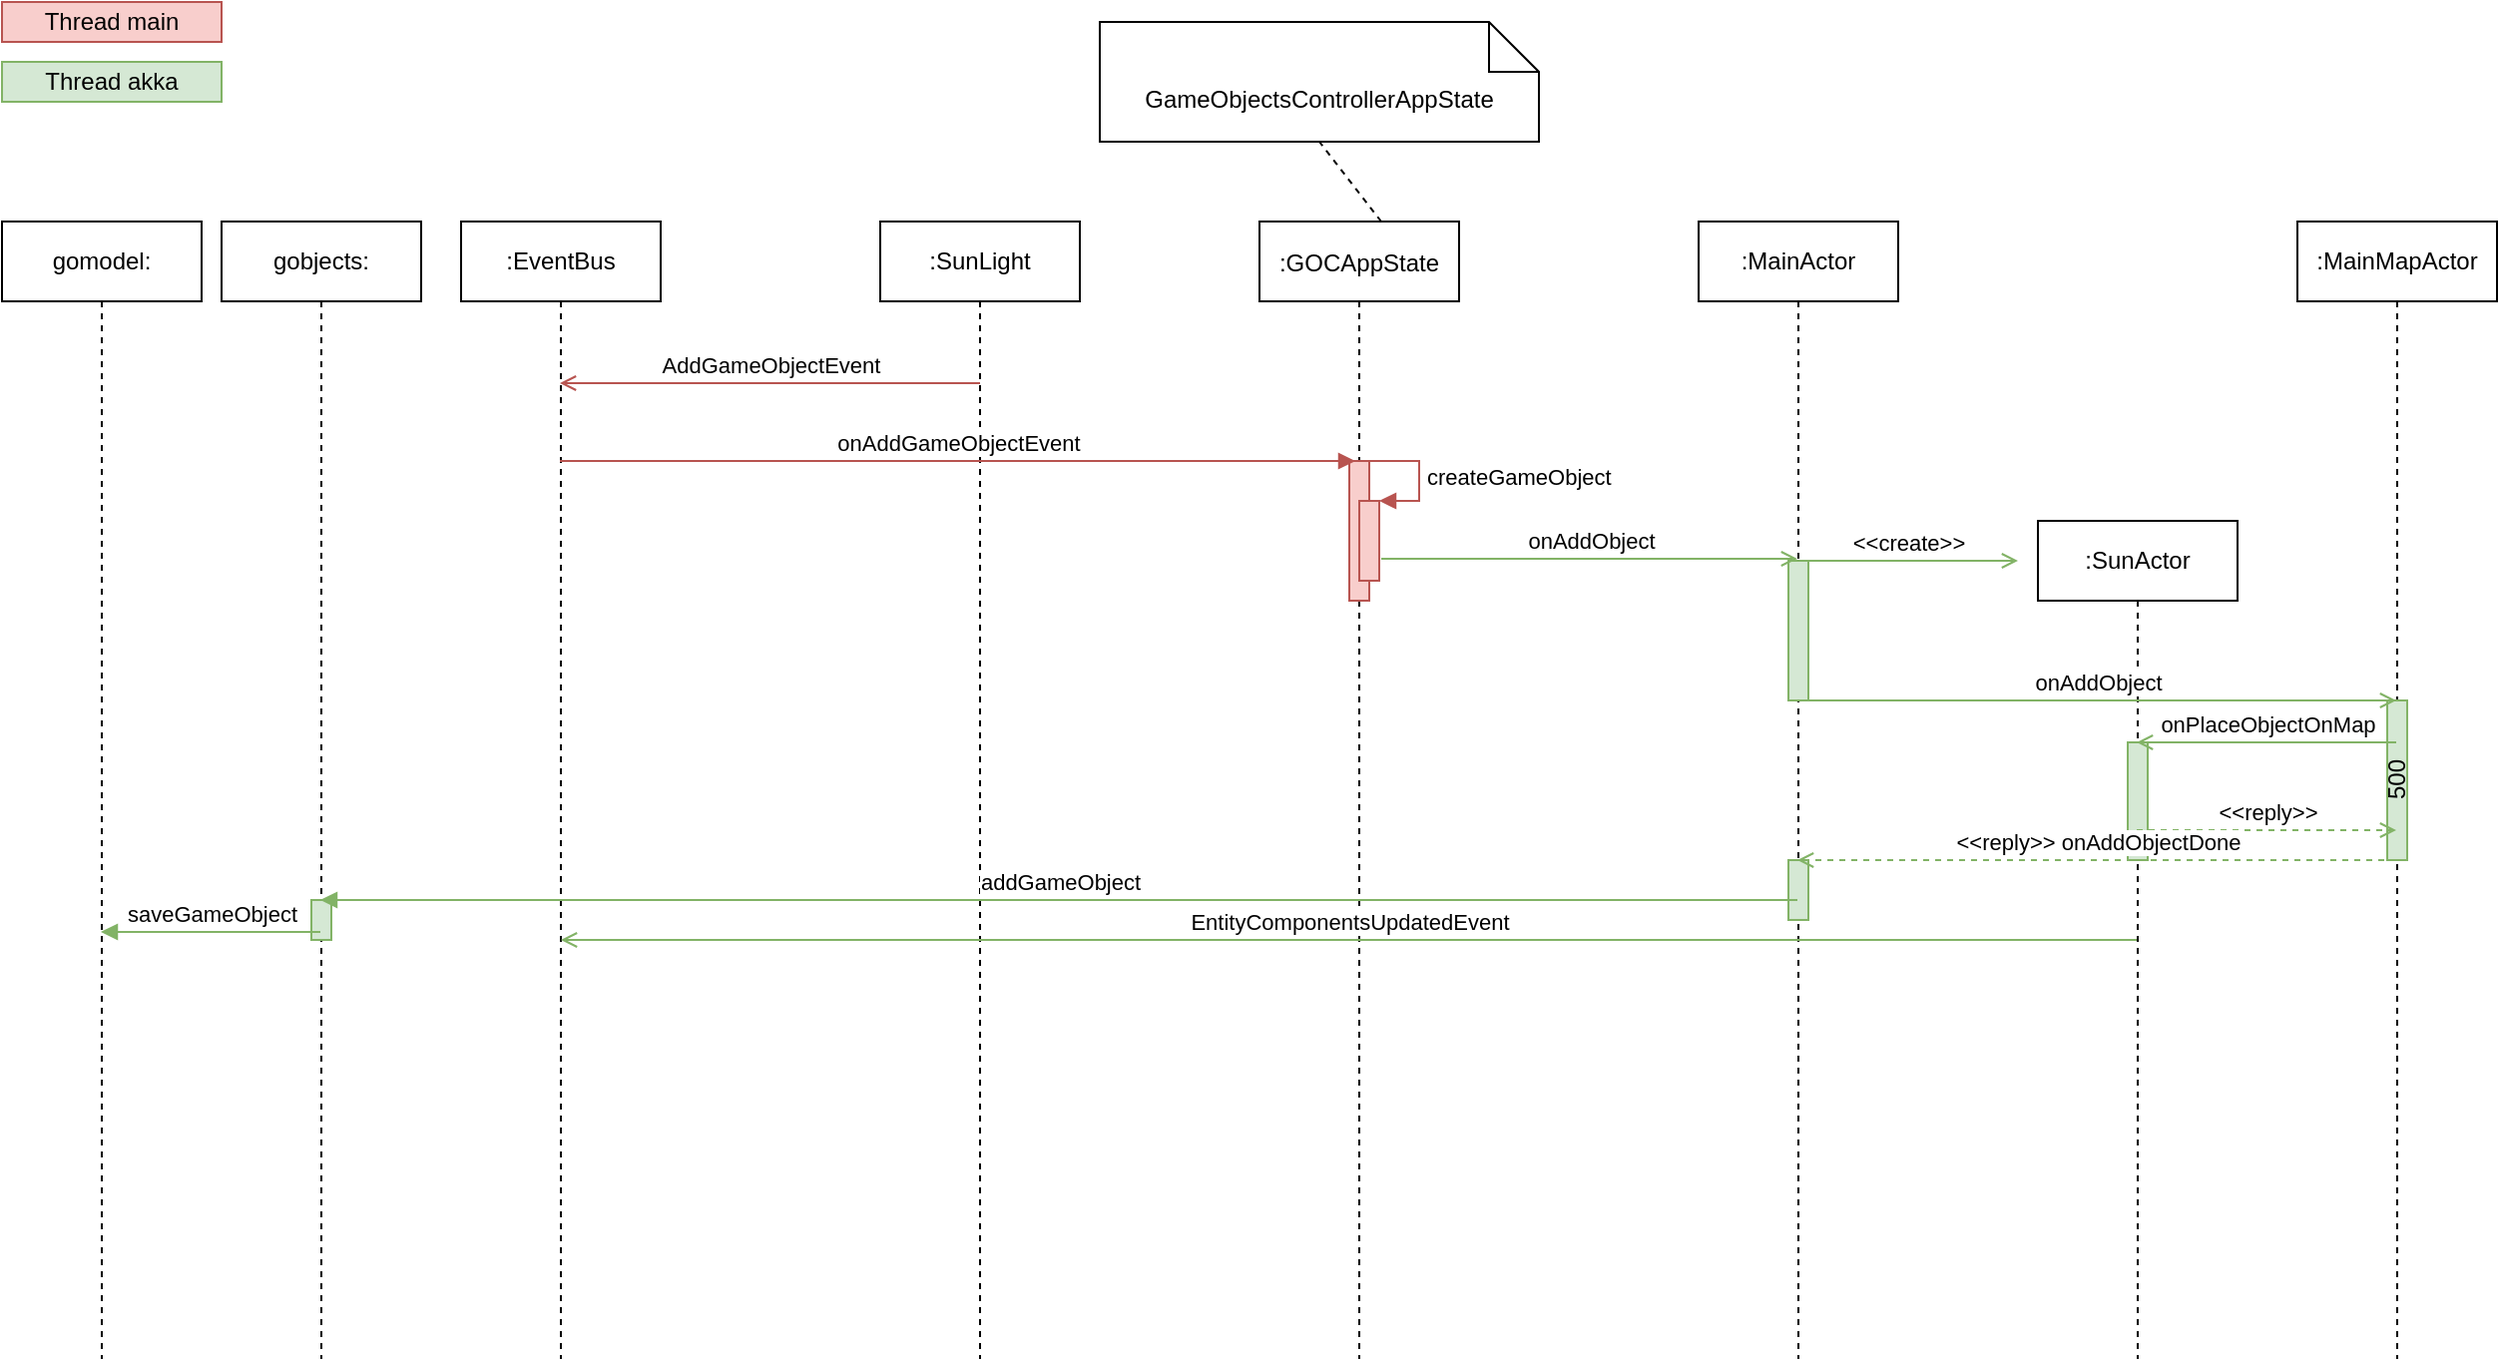 <mxfile version="13.11.0" type="github">
  <diagram id="vtLuwGIv9xebMNcSjZj7" name="Page-1">
    <mxGraphModel dx="1216" dy="767" grid="1" gridSize="10" guides="1" tooltips="1" connect="1" arrows="1" fold="1" page="1" pageScale="1" pageWidth="850" pageHeight="1100" math="0" shadow="0">
      <root>
        <mxCell id="0" />
        <mxCell id="1" parent="0" />
        <mxCell id="Ci0zy3aDHtbK-gbd4pcx-1" value=":SunLight" style="shape=umlLifeline;perimeter=lifelinePerimeter;whiteSpace=wrap;html=1;container=1;collapsible=0;recursiveResize=0;outlineConnect=0;" parent="1" vertex="1">
          <mxGeometry x="450" y="120" width="100" height="570" as="geometry" />
        </mxCell>
        <mxCell id="Ci0zy3aDHtbK-gbd4pcx-2" value=":EventBus" style="shape=umlLifeline;perimeter=lifelinePerimeter;whiteSpace=wrap;html=1;container=1;collapsible=0;recursiveResize=0;outlineConnect=0;" parent="1" vertex="1">
          <mxGeometry x="240" y="120" width="100" height="570" as="geometry" />
        </mxCell>
        <mxCell id="Ci0zy3aDHtbK-gbd4pcx-3" value="AddGameObjectEvent" style="html=1;verticalAlign=bottom;endArrow=open;endFill=0;fillColor=#f8cecc;strokeColor=#b85450;" parent="1" edge="1">
          <mxGeometry width="80" relative="1" as="geometry">
            <mxPoint x="500" y="201" as="sourcePoint" />
            <mxPoint x="289.5" y="201" as="targetPoint" />
          </mxGeometry>
        </mxCell>
        <mxCell id="Ci0zy3aDHtbK-gbd4pcx-4" value=":GOCAppState" style="shape=umlLifeline;perimeter=lifelinePerimeter;container=1;collapsible=0;recursiveResize=0;rounded=0;shadow=0;strokeWidth=1;" parent="1" vertex="1">
          <mxGeometry x="640" y="120" width="100" height="570" as="geometry" />
        </mxCell>
        <mxCell id="Ci0zy3aDHtbK-gbd4pcx-5" value="" style="html=1;points=[];perimeter=orthogonalPerimeter;fillColor=#f8cecc;strokeColor=#b85450;" parent="Ci0zy3aDHtbK-gbd4pcx-4" vertex="1">
          <mxGeometry x="45" y="120" width="10" height="70" as="geometry" />
        </mxCell>
        <mxCell id="Ci0zy3aDHtbK-gbd4pcx-6" value="GameObjectsControllerAppState" style="shape=note2;boundedLbl=1;whiteSpace=wrap;html=1;size=25;verticalAlign=top;align=center;" parent="1" vertex="1">
          <mxGeometry x="560" y="20" width="220" height="60" as="geometry" />
        </mxCell>
        <mxCell id="Ci0zy3aDHtbK-gbd4pcx-7" value="" style="endArrow=none;dashed=1;html=1;entryX=0.5;entryY=1;entryDx=0;entryDy=0;entryPerimeter=0;exitX=0.46;exitY=0;exitDx=0;exitDy=0;exitPerimeter=0;" parent="1" target="Ci0zy3aDHtbK-gbd4pcx-6" edge="1">
          <mxGeometry width="50" height="50" relative="1" as="geometry">
            <mxPoint x="701" y="120" as="sourcePoint" />
            <mxPoint x="805" y="390" as="targetPoint" />
          </mxGeometry>
        </mxCell>
        <mxCell id="Ci0zy3aDHtbK-gbd4pcx-8" value="onAddGameObjectEvent" style="html=1;verticalAlign=bottom;endArrow=block;entryX=0.48;entryY=0.8;entryDx=0;entryDy=0;entryPerimeter=0;fillColor=#f8cecc;strokeColor=#b85450;" parent="1" edge="1">
          <mxGeometry width="80" relative="1" as="geometry">
            <mxPoint x="289.5" y="240" as="sourcePoint" />
            <mxPoint x="688" y="240" as="targetPoint" />
          </mxGeometry>
        </mxCell>
        <mxCell id="Ci0zy3aDHtbK-gbd4pcx-9" value="" style="html=1;points=[];perimeter=orthogonalPerimeter;fillColor=#f8cecc;strokeColor=#b85450;" parent="1" vertex="1">
          <mxGeometry x="690" y="260" width="10" height="40" as="geometry" />
        </mxCell>
        <mxCell id="Ci0zy3aDHtbK-gbd4pcx-10" value="createGameObject" style="edgeStyle=orthogonalEdgeStyle;html=1;align=left;spacingLeft=2;endArrow=block;rounded=0;entryX=1;entryY=0;fillColor=#f8cecc;strokeColor=#b85450;" parent="1" target="Ci0zy3aDHtbK-gbd4pcx-9" edge="1">
          <mxGeometry relative="1" as="geometry">
            <mxPoint x="695" y="240" as="sourcePoint" />
            <Array as="points">
              <mxPoint x="720" y="240" />
            </Array>
          </mxGeometry>
        </mxCell>
        <mxCell id="Ci0zy3aDHtbK-gbd4pcx-11" value=":MainActor" style="shape=umlLifeline;perimeter=lifelinePerimeter;whiteSpace=wrap;html=1;container=1;collapsible=0;recursiveResize=0;outlineConnect=0;" parent="1" vertex="1">
          <mxGeometry x="860" y="120" width="100" height="570" as="geometry" />
        </mxCell>
        <mxCell id="Ci0zy3aDHtbK-gbd4pcx-15" value="" style="html=1;points=[];perimeter=orthogonalPerimeter;fillColor=#d5e8d4;strokeColor=#82b366;" parent="Ci0zy3aDHtbK-gbd4pcx-11" vertex="1">
          <mxGeometry x="45" y="170" width="10" height="70" as="geometry" />
        </mxCell>
        <mxCell id="j3H5Do7mg6AJXIIl2AUD-10" value="" style="html=1;points=[];perimeter=orthogonalPerimeter;fillColor=#d5e8d4;strokeColor=#82b366;" vertex="1" parent="Ci0zy3aDHtbK-gbd4pcx-11">
          <mxGeometry x="45" y="320" width="10" height="30" as="geometry" />
        </mxCell>
        <mxCell id="Ci0zy3aDHtbK-gbd4pcx-12" value="onAddObject" style="html=1;verticalAlign=bottom;endArrow=open;exitX=1.1;exitY=0.725;exitDx=0;exitDy=0;exitPerimeter=0;endFill=0;fillColor=#d5e8d4;strokeColor=#82b366;" parent="1" source="Ci0zy3aDHtbK-gbd4pcx-9" target="Ci0zy3aDHtbK-gbd4pcx-11" edge="1">
          <mxGeometry width="80" relative="1" as="geometry">
            <mxPoint x="580" y="360" as="sourcePoint" />
            <mxPoint x="660" y="360" as="targetPoint" />
          </mxGeometry>
        </mxCell>
        <mxCell id="Ci0zy3aDHtbK-gbd4pcx-13" value=":SunActor" style="shape=umlLifeline;perimeter=lifelinePerimeter;whiteSpace=wrap;html=1;container=1;collapsible=0;recursiveResize=0;outlineConnect=0;" parent="1" vertex="1">
          <mxGeometry x="1030" y="270" width="100" height="420" as="geometry" />
        </mxCell>
        <mxCell id="j3H5Do7mg6AJXIIl2AUD-7" value="" style="html=1;points=[];perimeter=orthogonalPerimeter;fillColor=#d5e8d4;strokeColor=#82b366;" vertex="1" parent="Ci0zy3aDHtbK-gbd4pcx-13">
          <mxGeometry x="45" y="111" width="10" height="59" as="geometry" />
        </mxCell>
        <mxCell id="Ci0zy3aDHtbK-gbd4pcx-14" value="&amp;lt;&amp;lt;create&amp;gt;&amp;gt;" style="html=1;verticalAlign=bottom;endArrow=open;endFill=0;fillColor=#d5e8d4;strokeColor=#82b366;" parent="1" edge="1">
          <mxGeometry width="80" relative="1" as="geometry">
            <mxPoint x="910" y="290" as="sourcePoint" />
            <mxPoint x="1020" y="290" as="targetPoint" />
          </mxGeometry>
        </mxCell>
        <mxCell id="Ci0zy3aDHtbK-gbd4pcx-16" value="gobjects:" style="shape=umlLifeline;perimeter=lifelinePerimeter;whiteSpace=wrap;html=1;container=1;collapsible=0;recursiveResize=0;outlineConnect=0;" parent="1" vertex="1">
          <mxGeometry x="120" y="120" width="100" height="570" as="geometry" />
        </mxCell>
        <mxCell id="j3H5Do7mg6AJXIIl2AUD-11" value="" style="html=1;points=[];perimeter=orthogonalPerimeter;fillColor=#d5e8d4;strokeColor=#82b366;" vertex="1" parent="Ci0zy3aDHtbK-gbd4pcx-16">
          <mxGeometry x="45" y="340" width="10" height="20" as="geometry" />
        </mxCell>
        <mxCell id="Ci0zy3aDHtbK-gbd4pcx-17" value="addGameObject" style="html=1;verticalAlign=bottom;endArrow=block;fillColor=#d5e8d4;strokeColor=#82b366;" parent="1" edge="1">
          <mxGeometry width="80" relative="1" as="geometry">
            <mxPoint x="909.5" y="460" as="sourcePoint" />
            <mxPoint x="169.5" y="460" as="targetPoint" />
          </mxGeometry>
        </mxCell>
        <mxCell id="MZwlSwgvgCpneWA9qD-h-1" value="Thread main" style="rounded=0;whiteSpace=wrap;html=1;fillColor=#f8cecc;strokeColor=#b85450;" parent="1" vertex="1">
          <mxGeometry x="10" y="10" width="110" height="20" as="geometry" />
        </mxCell>
        <mxCell id="MZwlSwgvgCpneWA9qD-h-2" value="Thread akka" style="rounded=0;whiteSpace=wrap;html=1;fillColor=#d5e8d4;strokeColor=#82b366;" parent="1" vertex="1">
          <mxGeometry x="10" y="40" width="110" height="20" as="geometry" />
        </mxCell>
        <mxCell id="MZwlSwgvgCpneWA9qD-h-3" value="gomodel:" style="shape=umlLifeline;perimeter=lifelinePerimeter;whiteSpace=wrap;html=1;container=1;collapsible=0;recursiveResize=0;outlineConnect=0;" parent="1" vertex="1">
          <mxGeometry x="10" y="120" width="100" height="570" as="geometry" />
        </mxCell>
        <mxCell id="MZwlSwgvgCpneWA9qD-h-4" value="saveGameObject" style="html=1;verticalAlign=bottom;endArrow=block;fillColor=#d5e8d4;strokeColor=#82b366;" parent="1" edge="1">
          <mxGeometry width="80" relative="1" as="geometry">
            <mxPoint x="169.5" y="476" as="sourcePoint" />
            <mxPoint x="59.5" y="476" as="targetPoint" />
          </mxGeometry>
        </mxCell>
        <mxCell id="j3H5Do7mg6AJXIIl2AUD-1" value=":MainMapActor" style="shape=umlLifeline;perimeter=lifelinePerimeter;whiteSpace=wrap;html=1;container=1;collapsible=0;recursiveResize=0;outlineConnect=0;" vertex="1" parent="1">
          <mxGeometry x="1160" y="120" width="100" height="570" as="geometry" />
        </mxCell>
        <mxCell id="j3H5Do7mg6AJXIIl2AUD-4" value="500" style="html=1;points=[];perimeter=orthogonalPerimeter;fillColor=#d5e8d4;strokeColor=#82b366;horizontal=0;" vertex="1" parent="j3H5Do7mg6AJXIIl2AUD-1">
          <mxGeometry x="45" y="240" width="10" height="80" as="geometry" />
        </mxCell>
        <mxCell id="j3H5Do7mg6AJXIIl2AUD-3" value="onAddObject" style="html=1;verticalAlign=bottom;endArrow=open;endFill=0;fillColor=#d5e8d4;strokeColor=#82b366;" edge="1" parent="1">
          <mxGeometry width="80" relative="1" as="geometry">
            <mxPoint x="909.5" y="360" as="sourcePoint" />
            <mxPoint x="1209.5" y="360" as="targetPoint" />
          </mxGeometry>
        </mxCell>
        <mxCell id="j3H5Do7mg6AJXIIl2AUD-5" value="onPlaceObjectOnMap" style="html=1;verticalAlign=bottom;endArrow=open;endFill=0;fillColor=#d5e8d4;strokeColor=#82b366;" edge="1" parent="1">
          <mxGeometry width="80" relative="1" as="geometry">
            <mxPoint x="1209.5" y="381" as="sourcePoint" />
            <mxPoint x="1079.5" y="381" as="targetPoint" />
          </mxGeometry>
        </mxCell>
        <mxCell id="j3H5Do7mg6AJXIIl2AUD-6" value="EntityComponentsUpdatedEvent" style="html=1;verticalAlign=bottom;endArrow=open;endFill=0;fillColor=#d5e8d4;strokeColor=#82b366;" edge="1" parent="1" source="Ci0zy3aDHtbK-gbd4pcx-13" target="Ci0zy3aDHtbK-gbd4pcx-2">
          <mxGeometry width="80" relative="1" as="geometry">
            <mxPoint x="1219.5" y="391" as="sourcePoint" />
            <mxPoint x="1089.5" y="391" as="targetPoint" />
          </mxGeometry>
        </mxCell>
        <mxCell id="j3H5Do7mg6AJXIIl2AUD-8" value="&amp;lt;&amp;lt;reply&amp;gt;&amp;gt;" style="html=1;verticalAlign=bottom;endArrow=open;endFill=0;fillColor=#d5e8d4;strokeColor=#82b366;dashed=1;" edge="1" parent="1">
          <mxGeometry width="80" relative="1" as="geometry">
            <mxPoint x="1079.5" y="425" as="sourcePoint" />
            <mxPoint x="1209.5" y="425" as="targetPoint" />
          </mxGeometry>
        </mxCell>
        <mxCell id="j3H5Do7mg6AJXIIl2AUD-9" value="&amp;lt;&amp;lt;reply&amp;gt;&amp;gt; onAddObjectDone" style="html=1;verticalAlign=bottom;endArrow=open;endFill=0;fillColor=#d5e8d4;strokeColor=#82b366;dashed=1;" edge="1" parent="1">
          <mxGeometry width="80" relative="1" as="geometry">
            <mxPoint x="1209.5" y="440" as="sourcePoint" />
            <mxPoint x="909.5" y="440" as="targetPoint" />
          </mxGeometry>
        </mxCell>
      </root>
    </mxGraphModel>
  </diagram>
</mxfile>

